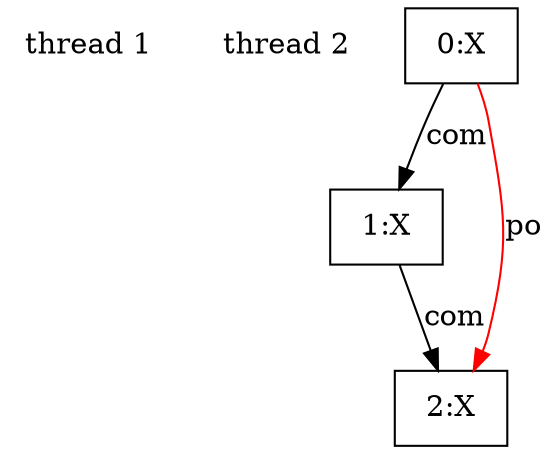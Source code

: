 digraph G {
  node[shape=box]
  "thread 1" [pos = "0,.5!", shape=none]
  "thread 2" [pos = "1,.5!", shape=none]
  "0:X" [pos = "0,0!"]
  "1:X" [pos = "1,-1!"]
  "2:X" [pos = "0,-2!"]
  "0:X" -> "2:X" [ label="po", color=red ]
  "0:X" -> "1:X" [ label="com" ]
  "1:X" -> "2:X" [ label="com" ]
}